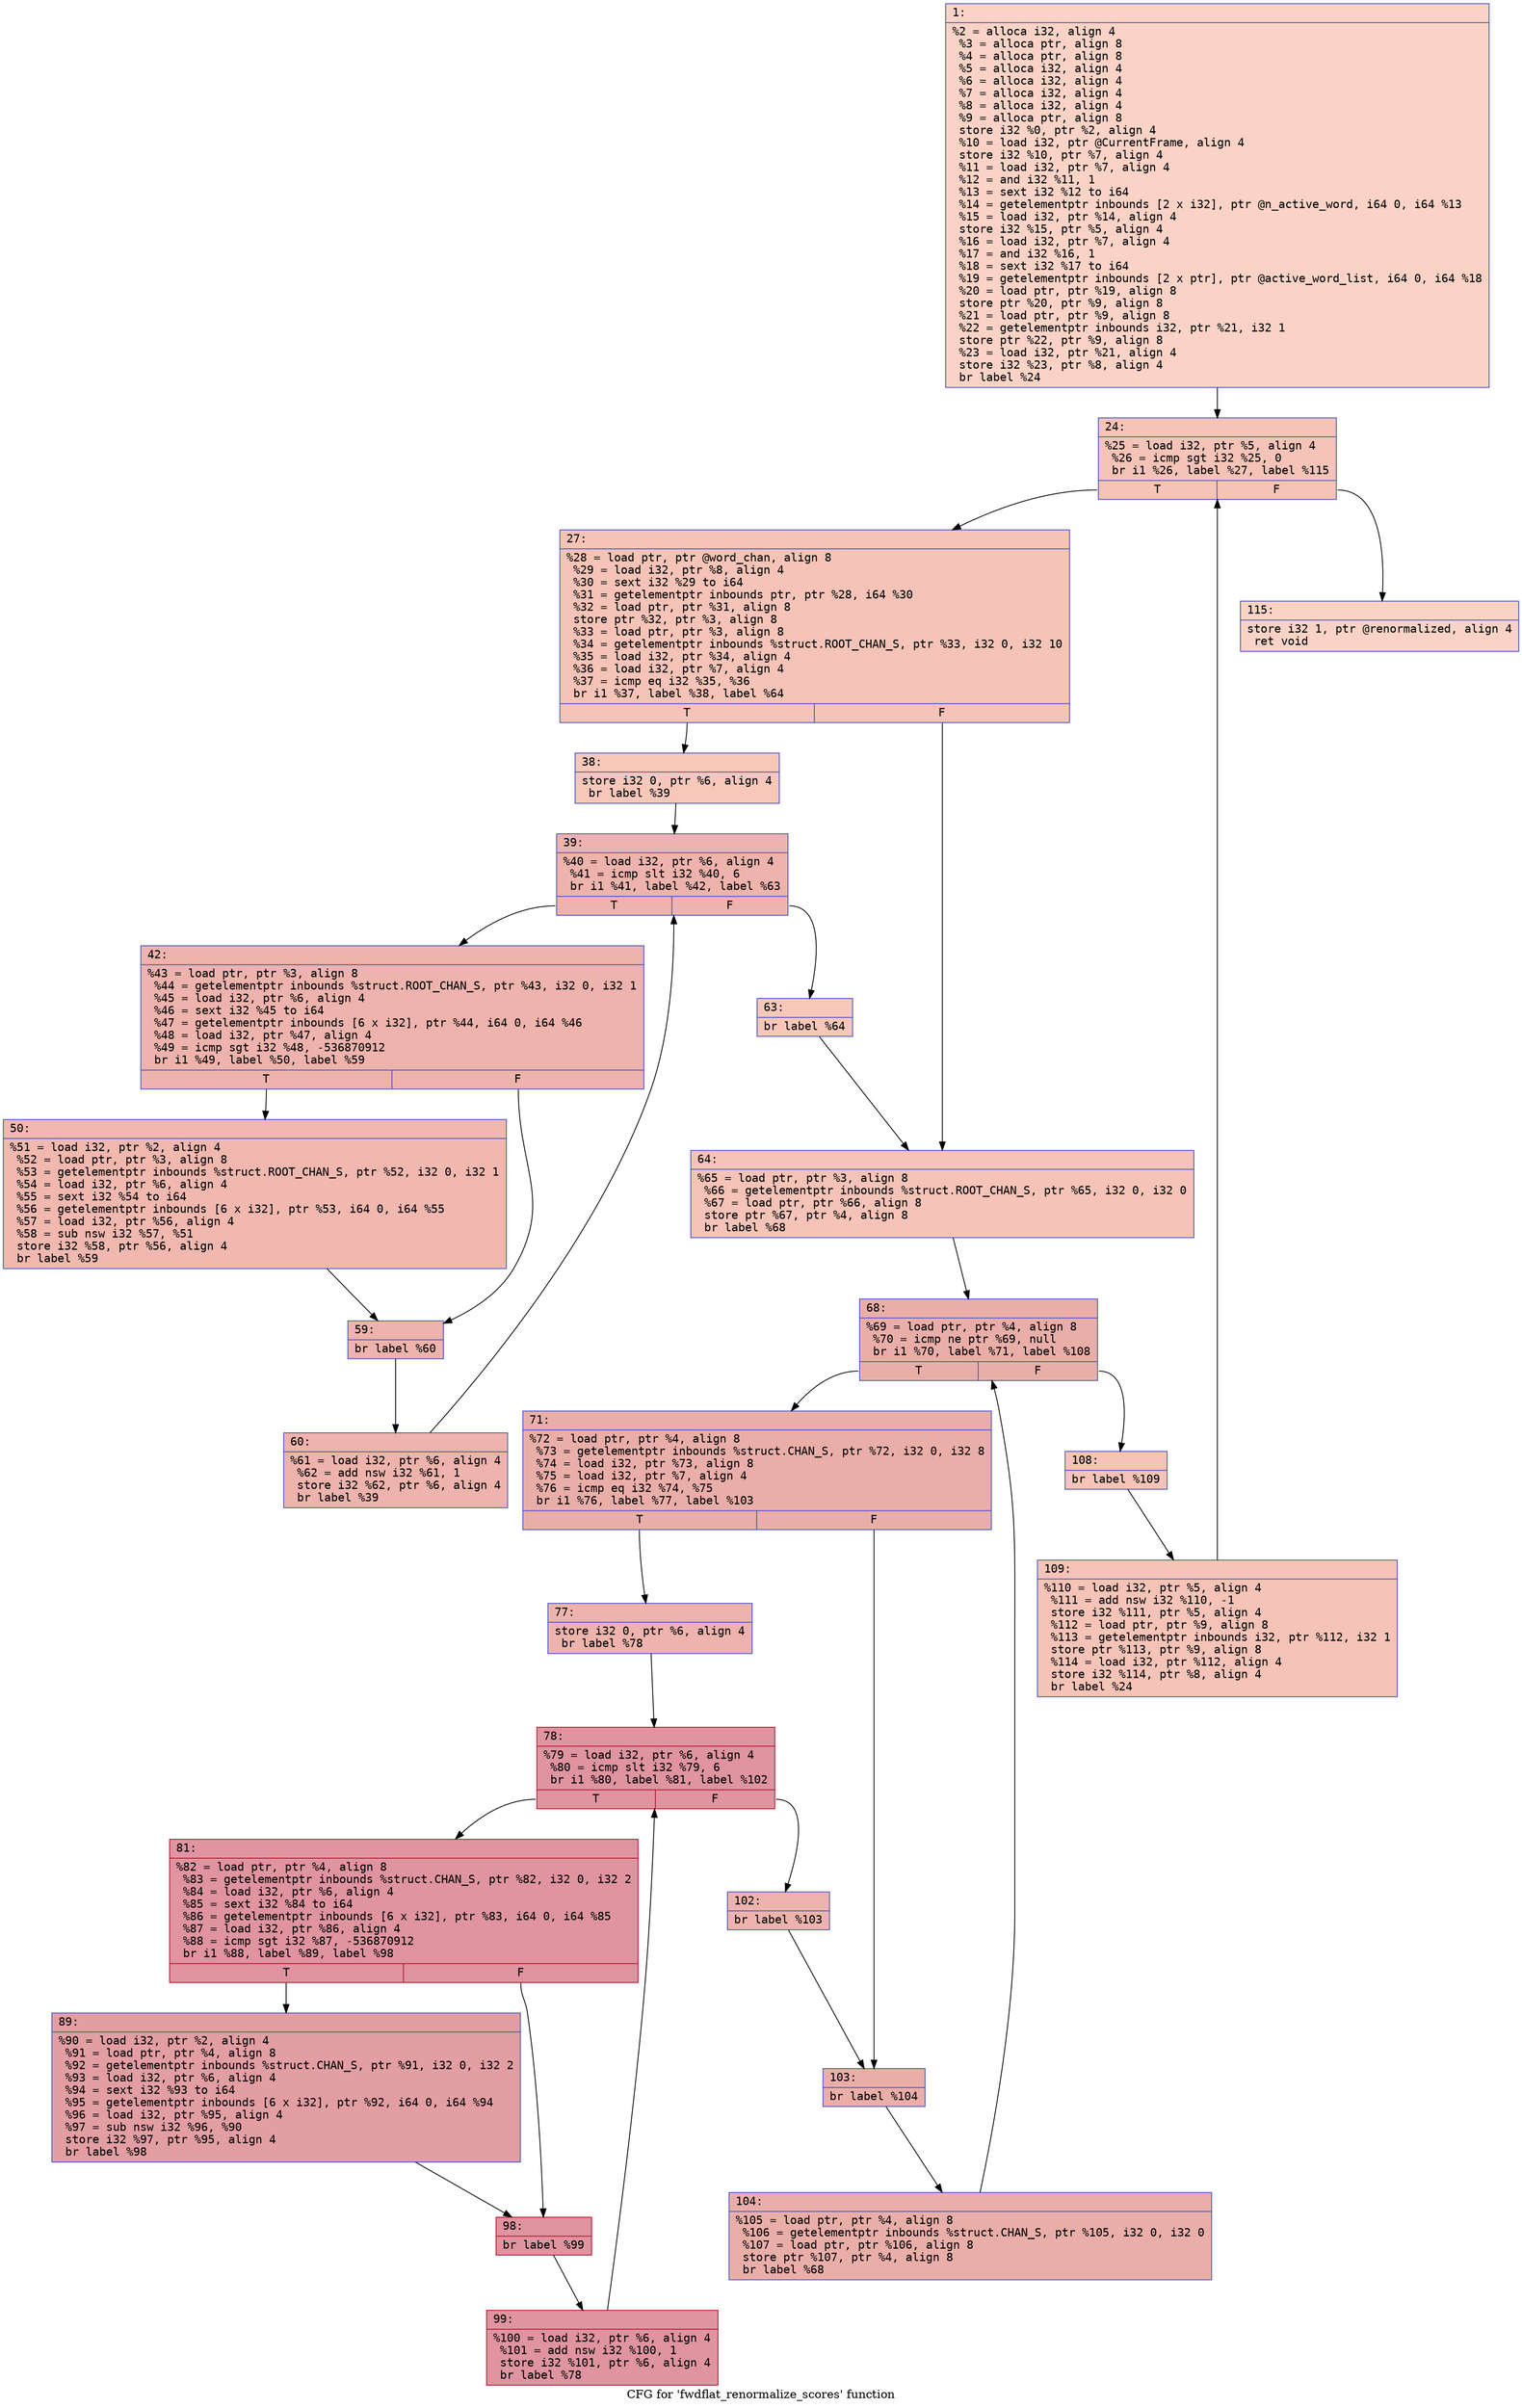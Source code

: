 digraph "CFG for 'fwdflat_renormalize_scores' function" {
	label="CFG for 'fwdflat_renormalize_scores' function";

	Node0x60000200dea0 [shape=record,color="#3d50c3ff", style=filled, fillcolor="#f59c7d70" fontname="Courier",label="{1:\l|  %2 = alloca i32, align 4\l  %3 = alloca ptr, align 8\l  %4 = alloca ptr, align 8\l  %5 = alloca i32, align 4\l  %6 = alloca i32, align 4\l  %7 = alloca i32, align 4\l  %8 = alloca i32, align 4\l  %9 = alloca ptr, align 8\l  store i32 %0, ptr %2, align 4\l  %10 = load i32, ptr @CurrentFrame, align 4\l  store i32 %10, ptr %7, align 4\l  %11 = load i32, ptr %7, align 4\l  %12 = and i32 %11, 1\l  %13 = sext i32 %12 to i64\l  %14 = getelementptr inbounds [2 x i32], ptr @n_active_word, i64 0, i64 %13\l  %15 = load i32, ptr %14, align 4\l  store i32 %15, ptr %5, align 4\l  %16 = load i32, ptr %7, align 4\l  %17 = and i32 %16, 1\l  %18 = sext i32 %17 to i64\l  %19 = getelementptr inbounds [2 x ptr], ptr @active_word_list, i64 0, i64 %18\l  %20 = load ptr, ptr %19, align 8\l  store ptr %20, ptr %9, align 8\l  %21 = load ptr, ptr %9, align 8\l  %22 = getelementptr inbounds i32, ptr %21, i32 1\l  store ptr %22, ptr %9, align 8\l  %23 = load i32, ptr %21, align 4\l  store i32 %23, ptr %8, align 4\l  br label %24\l}"];
	Node0x60000200dea0 -> Node0x60000200def0[tooltip="1 -> 24\nProbability 100.00%" ];
	Node0x60000200def0 [shape=record,color="#3d50c3ff", style=filled, fillcolor="#e8765c70" fontname="Courier",label="{24:\l|  %25 = load i32, ptr %5, align 4\l  %26 = icmp sgt i32 %25, 0\l  br i1 %26, label %27, label %115\l|{<s0>T|<s1>F}}"];
	Node0x60000200def0:s0 -> Node0x60000200df40[tooltip="24 -> 27\nProbability 96.88%" ];
	Node0x60000200def0:s1 -> Node0x60000200e620[tooltip="24 -> 115\nProbability 3.12%" ];
	Node0x60000200df40 [shape=record,color="#3d50c3ff", style=filled, fillcolor="#e8765c70" fontname="Courier",label="{27:\l|  %28 = load ptr, ptr @word_chan, align 8\l  %29 = load i32, ptr %8, align 4\l  %30 = sext i32 %29 to i64\l  %31 = getelementptr inbounds ptr, ptr %28, i64 %30\l  %32 = load ptr, ptr %31, align 8\l  store ptr %32, ptr %3, align 8\l  %33 = load ptr, ptr %3, align 8\l  %34 = getelementptr inbounds %struct.ROOT_CHAN_S, ptr %33, i32 0, i32 10\l  %35 = load i32, ptr %34, align 4\l  %36 = load i32, ptr %7, align 4\l  %37 = icmp eq i32 %35, %36\l  br i1 %37, label %38, label %64\l|{<s0>T|<s1>F}}"];
	Node0x60000200df40:s0 -> Node0x60000200df90[tooltip="27 -> 38\nProbability 50.00%" ];
	Node0x60000200df40:s1 -> Node0x60000200e1c0[tooltip="27 -> 64\nProbability 50.00%" ];
	Node0x60000200df90 [shape=record,color="#3d50c3ff", style=filled, fillcolor="#ec7f6370" fontname="Courier",label="{38:\l|  store i32 0, ptr %6, align 4\l  br label %39\l}"];
	Node0x60000200df90 -> Node0x60000200dfe0[tooltip="38 -> 39\nProbability 100.00%" ];
	Node0x60000200dfe0 [shape=record,color="#3d50c3ff", style=filled, fillcolor="#d6524470" fontname="Courier",label="{39:\l|  %40 = load i32, ptr %6, align 4\l  %41 = icmp slt i32 %40, 6\l  br i1 %41, label %42, label %63\l|{<s0>T|<s1>F}}"];
	Node0x60000200dfe0:s0 -> Node0x60000200e030[tooltip="39 -> 42\nProbability 96.88%" ];
	Node0x60000200dfe0:s1 -> Node0x60000200e170[tooltip="39 -> 63\nProbability 3.12%" ];
	Node0x60000200e030 [shape=record,color="#3d50c3ff", style=filled, fillcolor="#d6524470" fontname="Courier",label="{42:\l|  %43 = load ptr, ptr %3, align 8\l  %44 = getelementptr inbounds %struct.ROOT_CHAN_S, ptr %43, i32 0, i32 1\l  %45 = load i32, ptr %6, align 4\l  %46 = sext i32 %45 to i64\l  %47 = getelementptr inbounds [6 x i32], ptr %44, i64 0, i64 %46\l  %48 = load i32, ptr %47, align 4\l  %49 = icmp sgt i32 %48, -536870912\l  br i1 %49, label %50, label %59\l|{<s0>T|<s1>F}}"];
	Node0x60000200e030:s0 -> Node0x60000200e080[tooltip="42 -> 50\nProbability 50.00%" ];
	Node0x60000200e030:s1 -> Node0x60000200e0d0[tooltip="42 -> 59\nProbability 50.00%" ];
	Node0x60000200e080 [shape=record,color="#3d50c3ff", style=filled, fillcolor="#dc5d4a70" fontname="Courier",label="{50:\l|  %51 = load i32, ptr %2, align 4\l  %52 = load ptr, ptr %3, align 8\l  %53 = getelementptr inbounds %struct.ROOT_CHAN_S, ptr %52, i32 0, i32 1\l  %54 = load i32, ptr %6, align 4\l  %55 = sext i32 %54 to i64\l  %56 = getelementptr inbounds [6 x i32], ptr %53, i64 0, i64 %55\l  %57 = load i32, ptr %56, align 4\l  %58 = sub nsw i32 %57, %51\l  store i32 %58, ptr %56, align 4\l  br label %59\l}"];
	Node0x60000200e080 -> Node0x60000200e0d0[tooltip="50 -> 59\nProbability 100.00%" ];
	Node0x60000200e0d0 [shape=record,color="#3d50c3ff", style=filled, fillcolor="#d6524470" fontname="Courier",label="{59:\l|  br label %60\l}"];
	Node0x60000200e0d0 -> Node0x60000200e120[tooltip="59 -> 60\nProbability 100.00%" ];
	Node0x60000200e120 [shape=record,color="#3d50c3ff", style=filled, fillcolor="#d6524470" fontname="Courier",label="{60:\l|  %61 = load i32, ptr %6, align 4\l  %62 = add nsw i32 %61, 1\l  store i32 %62, ptr %6, align 4\l  br label %39\l}"];
	Node0x60000200e120 -> Node0x60000200dfe0[tooltip="60 -> 39\nProbability 100.00%" ];
	Node0x60000200e170 [shape=record,color="#3d50c3ff", style=filled, fillcolor="#ec7f6370" fontname="Courier",label="{63:\l|  br label %64\l}"];
	Node0x60000200e170 -> Node0x60000200e1c0[tooltip="63 -> 64\nProbability 100.00%" ];
	Node0x60000200e1c0 [shape=record,color="#3d50c3ff", style=filled, fillcolor="#e8765c70" fontname="Courier",label="{64:\l|  %65 = load ptr, ptr %3, align 8\l  %66 = getelementptr inbounds %struct.ROOT_CHAN_S, ptr %65, i32 0, i32 0\l  %67 = load ptr, ptr %66, align 8\l  store ptr %67, ptr %4, align 8\l  br label %68\l}"];
	Node0x60000200e1c0 -> Node0x60000200e210[tooltip="64 -> 68\nProbability 100.00%" ];
	Node0x60000200e210 [shape=record,color="#3d50c3ff", style=filled, fillcolor="#d0473d70" fontname="Courier",label="{68:\l|  %69 = load ptr, ptr %4, align 8\l  %70 = icmp ne ptr %69, null\l  br i1 %70, label %71, label %108\l|{<s0>T|<s1>F}}"];
	Node0x60000200e210:s0 -> Node0x60000200e260[tooltip="68 -> 71\nProbability 96.88%" ];
	Node0x60000200e210:s1 -> Node0x60000200e580[tooltip="68 -> 108\nProbability 3.12%" ];
	Node0x60000200e260 [shape=record,color="#3d50c3ff", style=filled, fillcolor="#d0473d70" fontname="Courier",label="{71:\l|  %72 = load ptr, ptr %4, align 8\l  %73 = getelementptr inbounds %struct.CHAN_S, ptr %72, i32 0, i32 8\l  %74 = load i32, ptr %73, align 8\l  %75 = load i32, ptr %7, align 4\l  %76 = icmp eq i32 %74, %75\l  br i1 %76, label %77, label %103\l|{<s0>T|<s1>F}}"];
	Node0x60000200e260:s0 -> Node0x60000200e2b0[tooltip="71 -> 77\nProbability 50.00%" ];
	Node0x60000200e260:s1 -> Node0x60000200e4e0[tooltip="71 -> 103\nProbability 50.00%" ];
	Node0x60000200e2b0 [shape=record,color="#3d50c3ff", style=filled, fillcolor="#d6524470" fontname="Courier",label="{77:\l|  store i32 0, ptr %6, align 4\l  br label %78\l}"];
	Node0x60000200e2b0 -> Node0x60000200e300[tooltip="77 -> 78\nProbability 100.00%" ];
	Node0x60000200e300 [shape=record,color="#b70d28ff", style=filled, fillcolor="#b70d2870" fontname="Courier",label="{78:\l|  %79 = load i32, ptr %6, align 4\l  %80 = icmp slt i32 %79, 6\l  br i1 %80, label %81, label %102\l|{<s0>T|<s1>F}}"];
	Node0x60000200e300:s0 -> Node0x60000200e350[tooltip="78 -> 81\nProbability 96.88%" ];
	Node0x60000200e300:s1 -> Node0x60000200e490[tooltip="78 -> 102\nProbability 3.12%" ];
	Node0x60000200e350 [shape=record,color="#b70d28ff", style=filled, fillcolor="#b70d2870" fontname="Courier",label="{81:\l|  %82 = load ptr, ptr %4, align 8\l  %83 = getelementptr inbounds %struct.CHAN_S, ptr %82, i32 0, i32 2\l  %84 = load i32, ptr %6, align 4\l  %85 = sext i32 %84 to i64\l  %86 = getelementptr inbounds [6 x i32], ptr %83, i64 0, i64 %85\l  %87 = load i32, ptr %86, align 4\l  %88 = icmp sgt i32 %87, -536870912\l  br i1 %88, label %89, label %98\l|{<s0>T|<s1>F}}"];
	Node0x60000200e350:s0 -> Node0x60000200e3a0[tooltip="81 -> 89\nProbability 50.00%" ];
	Node0x60000200e350:s1 -> Node0x60000200e3f0[tooltip="81 -> 98\nProbability 50.00%" ];
	Node0x60000200e3a0 [shape=record,color="#3d50c3ff", style=filled, fillcolor="#be242e70" fontname="Courier",label="{89:\l|  %90 = load i32, ptr %2, align 4\l  %91 = load ptr, ptr %4, align 8\l  %92 = getelementptr inbounds %struct.CHAN_S, ptr %91, i32 0, i32 2\l  %93 = load i32, ptr %6, align 4\l  %94 = sext i32 %93 to i64\l  %95 = getelementptr inbounds [6 x i32], ptr %92, i64 0, i64 %94\l  %96 = load i32, ptr %95, align 4\l  %97 = sub nsw i32 %96, %90\l  store i32 %97, ptr %95, align 4\l  br label %98\l}"];
	Node0x60000200e3a0 -> Node0x60000200e3f0[tooltip="89 -> 98\nProbability 100.00%" ];
	Node0x60000200e3f0 [shape=record,color="#b70d28ff", style=filled, fillcolor="#b70d2870" fontname="Courier",label="{98:\l|  br label %99\l}"];
	Node0x60000200e3f0 -> Node0x60000200e440[tooltip="98 -> 99\nProbability 100.00%" ];
	Node0x60000200e440 [shape=record,color="#b70d28ff", style=filled, fillcolor="#b70d2870" fontname="Courier",label="{99:\l|  %100 = load i32, ptr %6, align 4\l  %101 = add nsw i32 %100, 1\l  store i32 %101, ptr %6, align 4\l  br label %78\l}"];
	Node0x60000200e440 -> Node0x60000200e300[tooltip="99 -> 78\nProbability 100.00%" ];
	Node0x60000200e490 [shape=record,color="#3d50c3ff", style=filled, fillcolor="#d6524470" fontname="Courier",label="{102:\l|  br label %103\l}"];
	Node0x60000200e490 -> Node0x60000200e4e0[tooltip="102 -> 103\nProbability 100.00%" ];
	Node0x60000200e4e0 [shape=record,color="#3d50c3ff", style=filled, fillcolor="#d0473d70" fontname="Courier",label="{103:\l|  br label %104\l}"];
	Node0x60000200e4e0 -> Node0x60000200e530[tooltip="103 -> 104\nProbability 100.00%" ];
	Node0x60000200e530 [shape=record,color="#3d50c3ff", style=filled, fillcolor="#d0473d70" fontname="Courier",label="{104:\l|  %105 = load ptr, ptr %4, align 8\l  %106 = getelementptr inbounds %struct.CHAN_S, ptr %105, i32 0, i32 0\l  %107 = load ptr, ptr %106, align 8\l  store ptr %107, ptr %4, align 8\l  br label %68\l}"];
	Node0x60000200e530 -> Node0x60000200e210[tooltip="104 -> 68\nProbability 100.00%" ];
	Node0x60000200e580 [shape=record,color="#3d50c3ff", style=filled, fillcolor="#e8765c70" fontname="Courier",label="{108:\l|  br label %109\l}"];
	Node0x60000200e580 -> Node0x60000200e5d0[tooltip="108 -> 109\nProbability 100.00%" ];
	Node0x60000200e5d0 [shape=record,color="#3d50c3ff", style=filled, fillcolor="#e8765c70" fontname="Courier",label="{109:\l|  %110 = load i32, ptr %5, align 4\l  %111 = add nsw i32 %110, -1\l  store i32 %111, ptr %5, align 4\l  %112 = load ptr, ptr %9, align 8\l  %113 = getelementptr inbounds i32, ptr %112, i32 1\l  store ptr %113, ptr %9, align 8\l  %114 = load i32, ptr %112, align 4\l  store i32 %114, ptr %8, align 4\l  br label %24\l}"];
	Node0x60000200e5d0 -> Node0x60000200def0[tooltip="109 -> 24\nProbability 100.00%" ];
	Node0x60000200e620 [shape=record,color="#3d50c3ff", style=filled, fillcolor="#f59c7d70" fontname="Courier",label="{115:\l|  store i32 1, ptr @renormalized, align 4\l  ret void\l}"];
}
